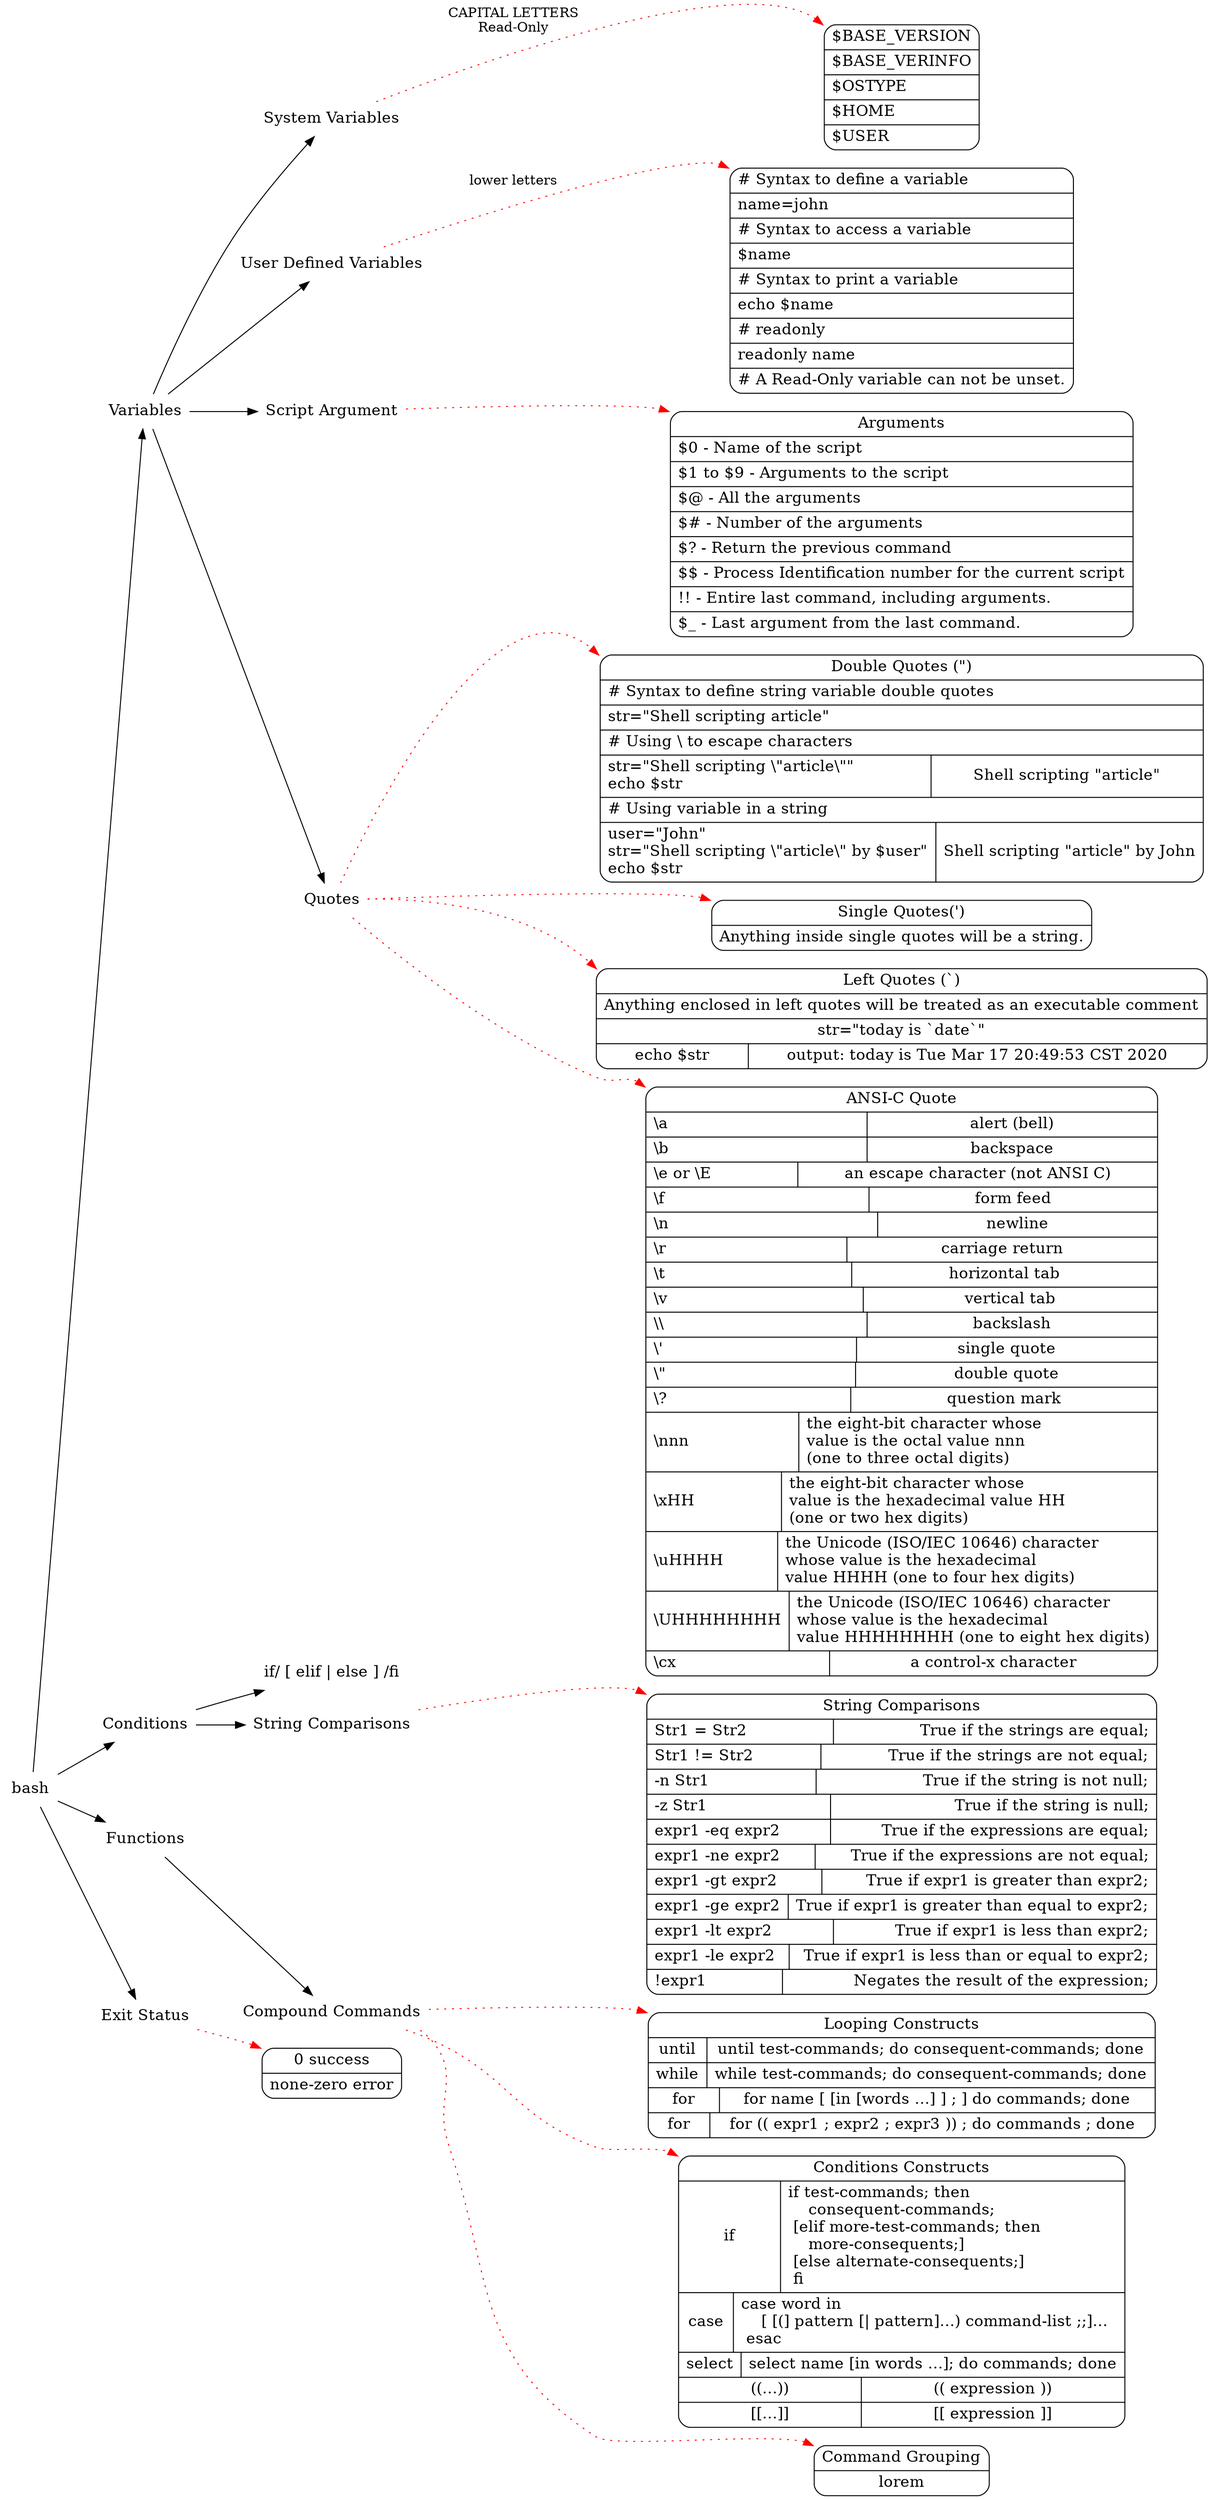// bantana
digraph bash {
    node [shape=plaintext, fontsize=16];
    rankdir=LR; // TB, LR shell -> bash, fish;
    bash -> Variables ;
    Variables -> "System Variables";
    Variables -> "User Defined Variables";
    Variables -> "Script Argument";
    Variables -> Quotes;
    bash -> Conditions;
    Conditions -> "if/ [ elif | else ] /fi";
    Conditions -> "String Comparisons";
    bash -> Functions;
    bash -> "Exit Status";
    Functions -> "Compound Commands";

    // edge [shape=box color=blue style="dotted, filled"];
    edge [color=red style="dotted, filled"];
    "System Variables" -> SystemVariables:nw [label="CAPITAL LETTERS\nRead-Only"];
    SystemVariables [ shape=Mrecord label="
    {$BASE_VERSION\l}|
    {$BASE_VERINFO\l}|
    {$OSTYPE\l}|
    {$HOME\l}|
    {$USER\l}
    "];

    "User Defined Variables" -> UserDefinedVariables:nw [ label="lower letters"];
    UserDefinedVariables [ shape=Mrecord label="
    {# Syntax to define a variable\l}|
    {name=john\l}|
    {# Syntax to access a variable\l}|
    {$name\l}|
    {# Syntax to print a variable\l}|
    {echo $name\l}|
    {# readonly\l}|
    {readonly name\l}|
    {# A Read-Only variable can not be unset.}
    "];

    "Script Argument" -> Argument:nw;
    Argument [shape=Mrecord label="
    {Arguments} |
    {$0 - Name of the script\l} |
    {$1 to $9 - Arguments to the script\l} |
    {$@ - All the arguments\l} |
    {$# - Number of the arguments\l} |
    {$? - Return the previous command\l} |
    {$$ - Process Identification number for the current script\l} |
    {!! - Entire last command, including arguments.\l} |
    {$_ - Last argument from the last command.\l}
    "];

    Quotes -> DoubleQuotes:nw;
    DoubleQuotes [shape=Mrecord dir=l label="
    {Double Quotes (\")} |
    {# Syntax to define string variable double quotes\l} |
    {str=\"Shell scripting article\"\l} |
    {# Using \\ to escape characters\l} |
    {str=\"Shell scripting \\\"article\\\"\"\l
echo $str\l|
Shell scripting \"article\"
    }|
    {# Using variable in a string\l} |
    {user=\"John\"\l
str=\"Shell scripting \\\"article\\\" by \$user\"\l
echo $str\l |
Shell scripting \"article\" by John}
    "];

    SingleQuotes [shape=Mrecord bold=0 label="
    {Single Quotes(\')}|
    {Anything inside single quotes will be a string.\l}
    "];
    Quotes -> SingleQuotes:nw;

    Quotes -> LeftQuotes:nw;
    LeftQuotes [ shape=Mrecord label="
    {Left Quotes (`)}|
    {Anything enclosed in left quotes will be treated as an executable comment} |
    {str=\"today is `date`\"} |
    {echo $str |output: today is Tue Mar 17 20:49:53 CST 2020}
    "];

    "String Comparisons" -> struct1:nw;
    "struct1" [ shape=Mrecord label="
    { String Comparisons} |
    {Str1 = Str2\l     | True if the strings are equal;\r} |
    {Str1 != Str2\l    | True if the strings are not equal;\r} |
    {-n Str1\l         | True if the string is not null;\r} |
    {-z Str1\l         | True if the string is null;\r} |
    {expr1 -eq expr2\l | True if the expressions are equal;\r} |
    {expr1 -ne expr2\l | True if the expressions are not equal;\r} |
    {expr1 -gt expr2\l | True if expr1 is greater than expr2;\r} |
    {expr1 -ge expr2\l | True if expr1 is greater than equal to expr2;\r} |
    {expr1 -lt expr2\l | True if expr1 is less than expr2;\r} |
    {expr1 -le expr2\l | True if expr1 is less than or equal to expr2;\r} |
    {!expr1         \l | Negates the result of the expression;\r} 
    "];


    node [shape=Mrecord];
    "Exit Status" -> exitStatus:nw;
    exitStatus [shape=Mrecord label="
    { 0 success }
    |{ none-zero error }"];

    // ANSI-C quote
    Quotes -> AnsiCQuote:nw;
    AnsiCQuote [shape=Mrecord label="
    { ANSI-C Quote} |
    {\\a\l | alert (bell)} |
    {\\b\l | backspace} |
    {\\e or \\E\l | an escape character (not ANSI C)} |
    {\\f\l | form feed} |
    {\\n\l | newline} |
    {\\r\l | carriage return} |
    {\\t\l | horizontal tab} |
    {\\v\l | vertical tab} |
    {\\\\\l | backslash} |
    {\\'\l | single quote} |
{\\\"\l | double quote } |
{\\?\l | question mark} |
{\\nnn\l | the eight-bit character whose \lvalue is the octal value nnn \l(one to three octal digits)\l} |
{\\xHH\l | the eight-bit character whose \lvalue is the hexadecimal value HH \l(one or two hex digits)\l} |
{\\uHHHH\l | the Unicode (ISO/IEC 10646) character \lwhose value is the hexadecimal \lvalue HHHH (one to four hex digits)\l} |
{\\UHHHHHHHH\l | the Unicode (ISO/IEC 10646) character \lwhose value is the hexadecimal \lvalue HHHHHHHH (one to eight hex digits)\l} |
{\\cx\l | a control-x character} 
    "];

    "Compound Commands" -> "Looping Constructs":nw;
    "Compound Commands" -> "Conditions Constructs":nw;
    "Compound Commands" -> "Command Grouping":nw;
    // "Compound Commands" -> "Looping Constructs";
    "Looping Constructs" [shape=Mrecord label="
    {Looping Constructs} |
    {until | until test-commands; do consequent-commands; done} |
    {while | while test-commands; do consequent-commands; done} |
    {for | for name [ [in [words …] ] ; ] do commands; done} |
    {for | for (( expr1 ; expr2 ; expr3 )) ; do commands ; done}
    "];

    // "Compound Commands" -> "Conditions Constructs";
    "Conditions Constructs" [shape=Mrecord label="
    {Conditions Constructs} |
{ if |
\ if test-commands; then\l
\    consequent-commands;\l
\ [elif more-test-commands; then\l
\    more-consequents;]\l
\ [else alternate-consequents;]\l
\ fi\l
} |
{ case |
\ case word in\l
\    [ [(] pattern [\| pattern]…) command-list ;;]… \l
\ esac\l
} |
{
select | select name [in words …]; do commands; done
} |
{
((...)) | (( expression ))
} |
{
[[...]] | [[ expression ]]
}
    "];
    // "Compound Commands" -> "Command Grouping";
    "Command Grouping" [shape=Mrecord label="
    {Command Grouping} |
    {lorem}
    "];
}
